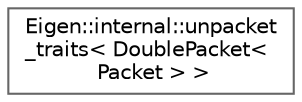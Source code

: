 digraph "类继承关系图"
{
 // LATEX_PDF_SIZE
  bgcolor="transparent";
  edge [fontname=Helvetica,fontsize=10,labelfontname=Helvetica,labelfontsize=10];
  node [fontname=Helvetica,fontsize=10,shape=box,height=0.2,width=0.4];
  rankdir="LR";
  Node0 [id="Node000000",label="Eigen::internal::unpacket\l_traits\< DoublePacket\<\l Packet \> \>",height=0.2,width=0.4,color="grey40", fillcolor="white", style="filled",URL="$struct_eigen_1_1internal_1_1unpacket__traits_3_01_double_packet_3_01_packet_01_4_01_4.html",tooltip=" "];
}
